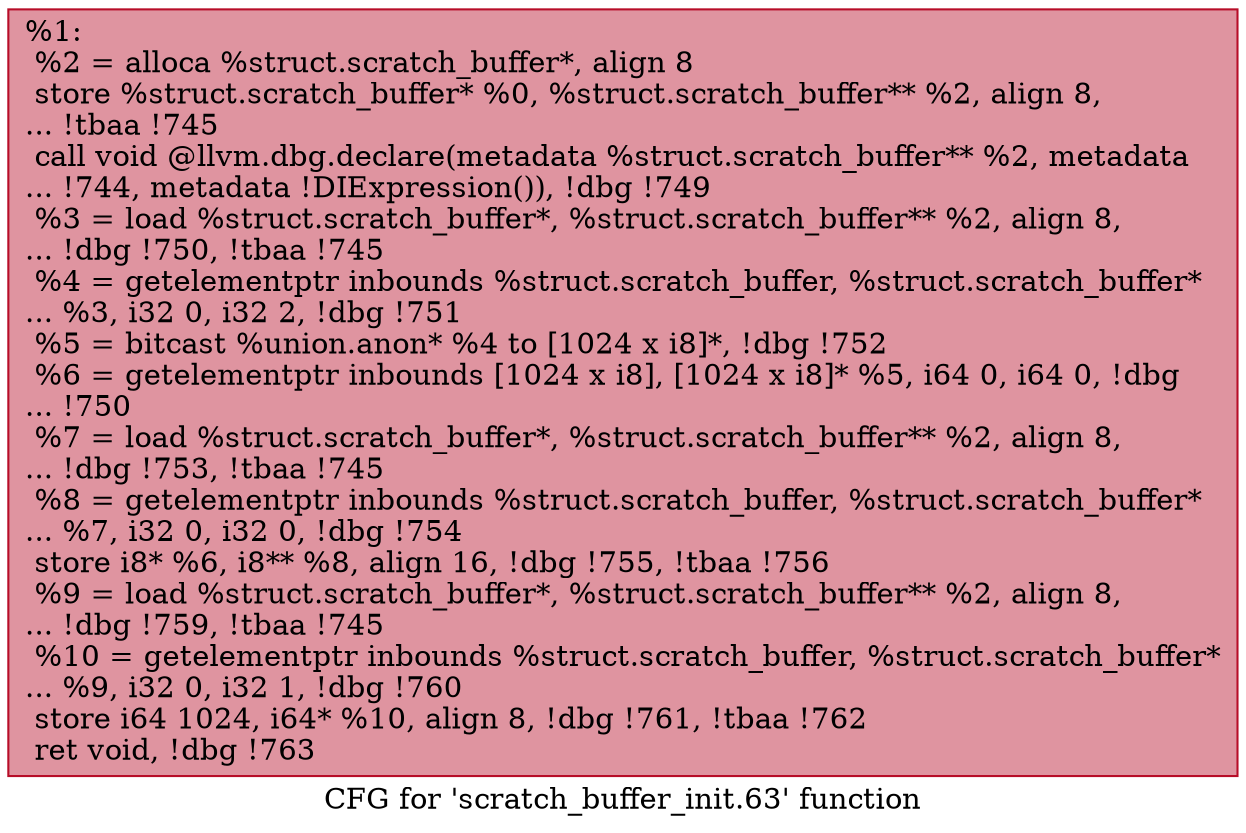 digraph "CFG for 'scratch_buffer_init.63' function" {
	label="CFG for 'scratch_buffer_init.63' function";

	Node0x18fd3a0 [shape=record,color="#b70d28ff", style=filled, fillcolor="#b70d2870",label="{%1:\l  %2 = alloca %struct.scratch_buffer*, align 8\l  store %struct.scratch_buffer* %0, %struct.scratch_buffer** %2, align 8,\l... !tbaa !745\l  call void @llvm.dbg.declare(metadata %struct.scratch_buffer** %2, metadata\l... !744, metadata !DIExpression()), !dbg !749\l  %3 = load %struct.scratch_buffer*, %struct.scratch_buffer** %2, align 8,\l... !dbg !750, !tbaa !745\l  %4 = getelementptr inbounds %struct.scratch_buffer, %struct.scratch_buffer*\l... %3, i32 0, i32 2, !dbg !751\l  %5 = bitcast %union.anon* %4 to [1024 x i8]*, !dbg !752\l  %6 = getelementptr inbounds [1024 x i8], [1024 x i8]* %5, i64 0, i64 0, !dbg\l... !750\l  %7 = load %struct.scratch_buffer*, %struct.scratch_buffer** %2, align 8,\l... !dbg !753, !tbaa !745\l  %8 = getelementptr inbounds %struct.scratch_buffer, %struct.scratch_buffer*\l... %7, i32 0, i32 0, !dbg !754\l  store i8* %6, i8** %8, align 16, !dbg !755, !tbaa !756\l  %9 = load %struct.scratch_buffer*, %struct.scratch_buffer** %2, align 8,\l... !dbg !759, !tbaa !745\l  %10 = getelementptr inbounds %struct.scratch_buffer, %struct.scratch_buffer*\l... %9, i32 0, i32 1, !dbg !760\l  store i64 1024, i64* %10, align 8, !dbg !761, !tbaa !762\l  ret void, !dbg !763\l}"];
}
